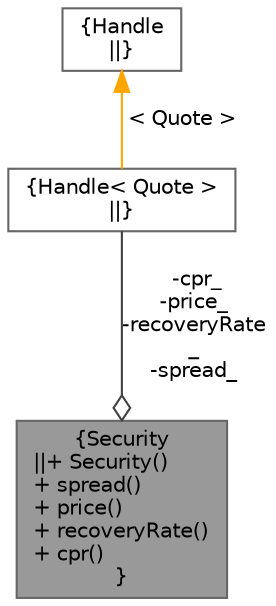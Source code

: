 digraph "Security"
{
 // INTERACTIVE_SVG=YES
 // LATEX_PDF_SIZE
  bgcolor="transparent";
  edge [fontname=Helvetica,fontsize=10,labelfontname=Helvetica,labelfontsize=10];
  node [fontname=Helvetica,fontsize=10,shape=box,height=0.2,width=0.4];
  Node1 [label="{Security\n||+ Security()\l+ spread()\l+ price()\l+ recoveryRate()\l+ cpr()\l}",height=0.2,width=0.4,color="gray40", fillcolor="grey60", style="filled", fontcolor="black",tooltip="Wrapper class for holding Bond Spread and recovery rate quotes."];
  Node2 -> Node1 [color="grey25",style="solid",label=" -cpr_\n-price_\n-recoveryRate\l_\n-spread_" ,arrowhead="odiamond"];
  Node2 [label="{Handle\< Quote \>\n||}",height=0.2,width=0.4,color="gray40", fillcolor="white", style="filled",tooltip=" "];
  Node3 -> Node2 [dir="back",color="orange",style="solid",label=" \< Quote \>" ];
  Node3 [label="{Handle\n||}",height=0.2,width=0.4,color="gray40", fillcolor="white", style="filled",tooltip=" "];
}
